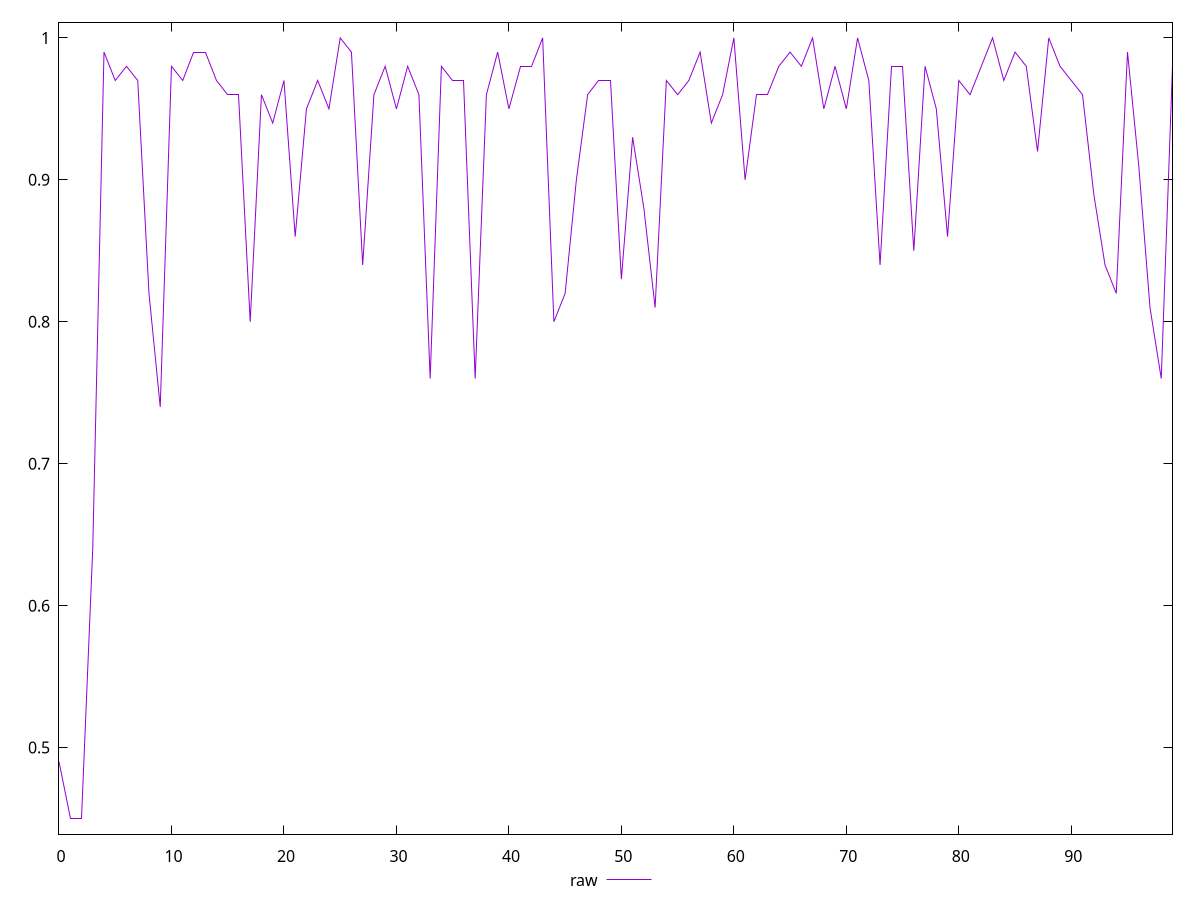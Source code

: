 reset

$raw <<EOF
0 0.49
1 0.45
2 0.45
3 0.64
4 0.99
5 0.97
6 0.98
7 0.97
8 0.82
9 0.74
10 0.98
11 0.97
12 0.99
13 0.99
14 0.97
15 0.96
16 0.96
17 0.8
18 0.96
19 0.94
20 0.97
21 0.86
22 0.95
23 0.97
24 0.95
25 1
26 0.99
27 0.84
28 0.96
29 0.98
30 0.95
31 0.98
32 0.96
33 0.76
34 0.98
35 0.97
36 0.97
37 0.76
38 0.96
39 0.99
40 0.95
41 0.98
42 0.98
43 1
44 0.8
45 0.82
46 0.9
47 0.96
48 0.97
49 0.97
50 0.83
51 0.93
52 0.88
53 0.81
54 0.97
55 0.96
56 0.97
57 0.99
58 0.94
59 0.96
60 1
61 0.9
62 0.96
63 0.96
64 0.98
65 0.99
66 0.98
67 1
68 0.95
69 0.98
70 0.95
71 1
72 0.97
73 0.84
74 0.98
75 0.98
76 0.85
77 0.98
78 0.95
79 0.86
80 0.97
81 0.96
82 0.98
83 1
84 0.97
85 0.99
86 0.98
87 0.92
88 1
89 0.98
91 0.96
92 0.89
93 0.84
94 0.82
95 0.99
96 0.91
97 0.81
98 0.76
99 0.98
EOF

set key outside below
set xrange [0:99]
set yrange [0.439:1.011]
set trange [0.439:1.011]
set terminal svg size 640, 500 enhanced background rgb 'white'
set output "report/report_00029_2021-02-24T13-36-40.390Z/meta/score/samples/card/raw/values.svg"

plot $raw title "raw" with line

reset
